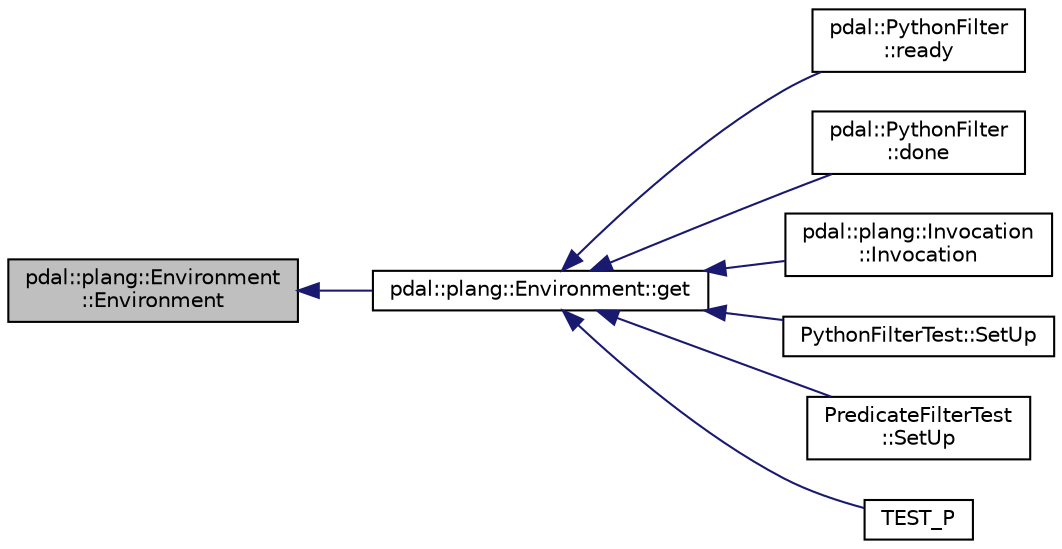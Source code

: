digraph "pdal::plang::Environment::Environment"
{
  edge [fontname="Helvetica",fontsize="10",labelfontname="Helvetica",labelfontsize="10"];
  node [fontname="Helvetica",fontsize="10",shape=record];
  rankdir="LR";
  Node1 [label="pdal::plang::Environment\l::Environment",height=0.2,width=0.4,color="black", fillcolor="grey75", style="filled", fontcolor="black"];
  Node1 -> Node2 [dir="back",color="midnightblue",fontsize="10",style="solid",fontname="Helvetica"];
  Node2 [label="pdal::plang::Environment::get",height=0.2,width=0.4,color="black", fillcolor="white", style="filled",URL="$classpdal_1_1plang_1_1Environment.html#a4c6a0cd6d8feb892ca57ea4618859b6d"];
  Node2 -> Node3 [dir="back",color="midnightblue",fontsize="10",style="solid",fontname="Helvetica"];
  Node3 [label="pdal::PythonFilter\l::ready",height=0.2,width=0.4,color="black", fillcolor="white", style="filled",URL="$classpdal_1_1PythonFilter.html#a41e46c27dc25ccef5dacbf207c4602fc"];
  Node2 -> Node4 [dir="back",color="midnightblue",fontsize="10",style="solid",fontname="Helvetica"];
  Node4 [label="pdal::PythonFilter\l::done",height=0.2,width=0.4,color="black", fillcolor="white", style="filled",URL="$classpdal_1_1PythonFilter.html#a082e405e6e6ee1d86ffa6d52c3ab6a7e"];
  Node2 -> Node5 [dir="back",color="midnightblue",fontsize="10",style="solid",fontname="Helvetica"];
  Node5 [label="pdal::plang::Invocation\l::Invocation",height=0.2,width=0.4,color="black", fillcolor="white", style="filled",URL="$classpdal_1_1plang_1_1Invocation.html#a3eb16c00839542a1c9076c10aa6ecd6d"];
  Node2 -> Node6 [dir="back",color="midnightblue",fontsize="10",style="solid",fontname="Helvetica"];
  Node6 [label="PythonFilterTest::SetUp",height=0.2,width=0.4,color="black", fillcolor="white", style="filled",URL="$classPythonFilterTest.html#aeb9549078e6c42796d21e5a721a5b758"];
  Node2 -> Node7 [dir="back",color="midnightblue",fontsize="10",style="solid",fontname="Helvetica"];
  Node7 [label="PredicateFilterTest\l::SetUp",height=0.2,width=0.4,color="black", fillcolor="white", style="filled",URL="$classPredicateFilterTest.html#a3aa633bd7776da8805a3977ce1adab79"];
  Node2 -> Node8 [dir="back",color="midnightblue",fontsize="10",style="solid",fontname="Helvetica"];
  Node8 [label="TEST_P",height=0.2,width=0.4,color="black", fillcolor="white", style="filled",URL="$PythonFilterTest_8cpp.html#a3cdcc7f98bd91950226a7ae9bc056a7b"];
}
